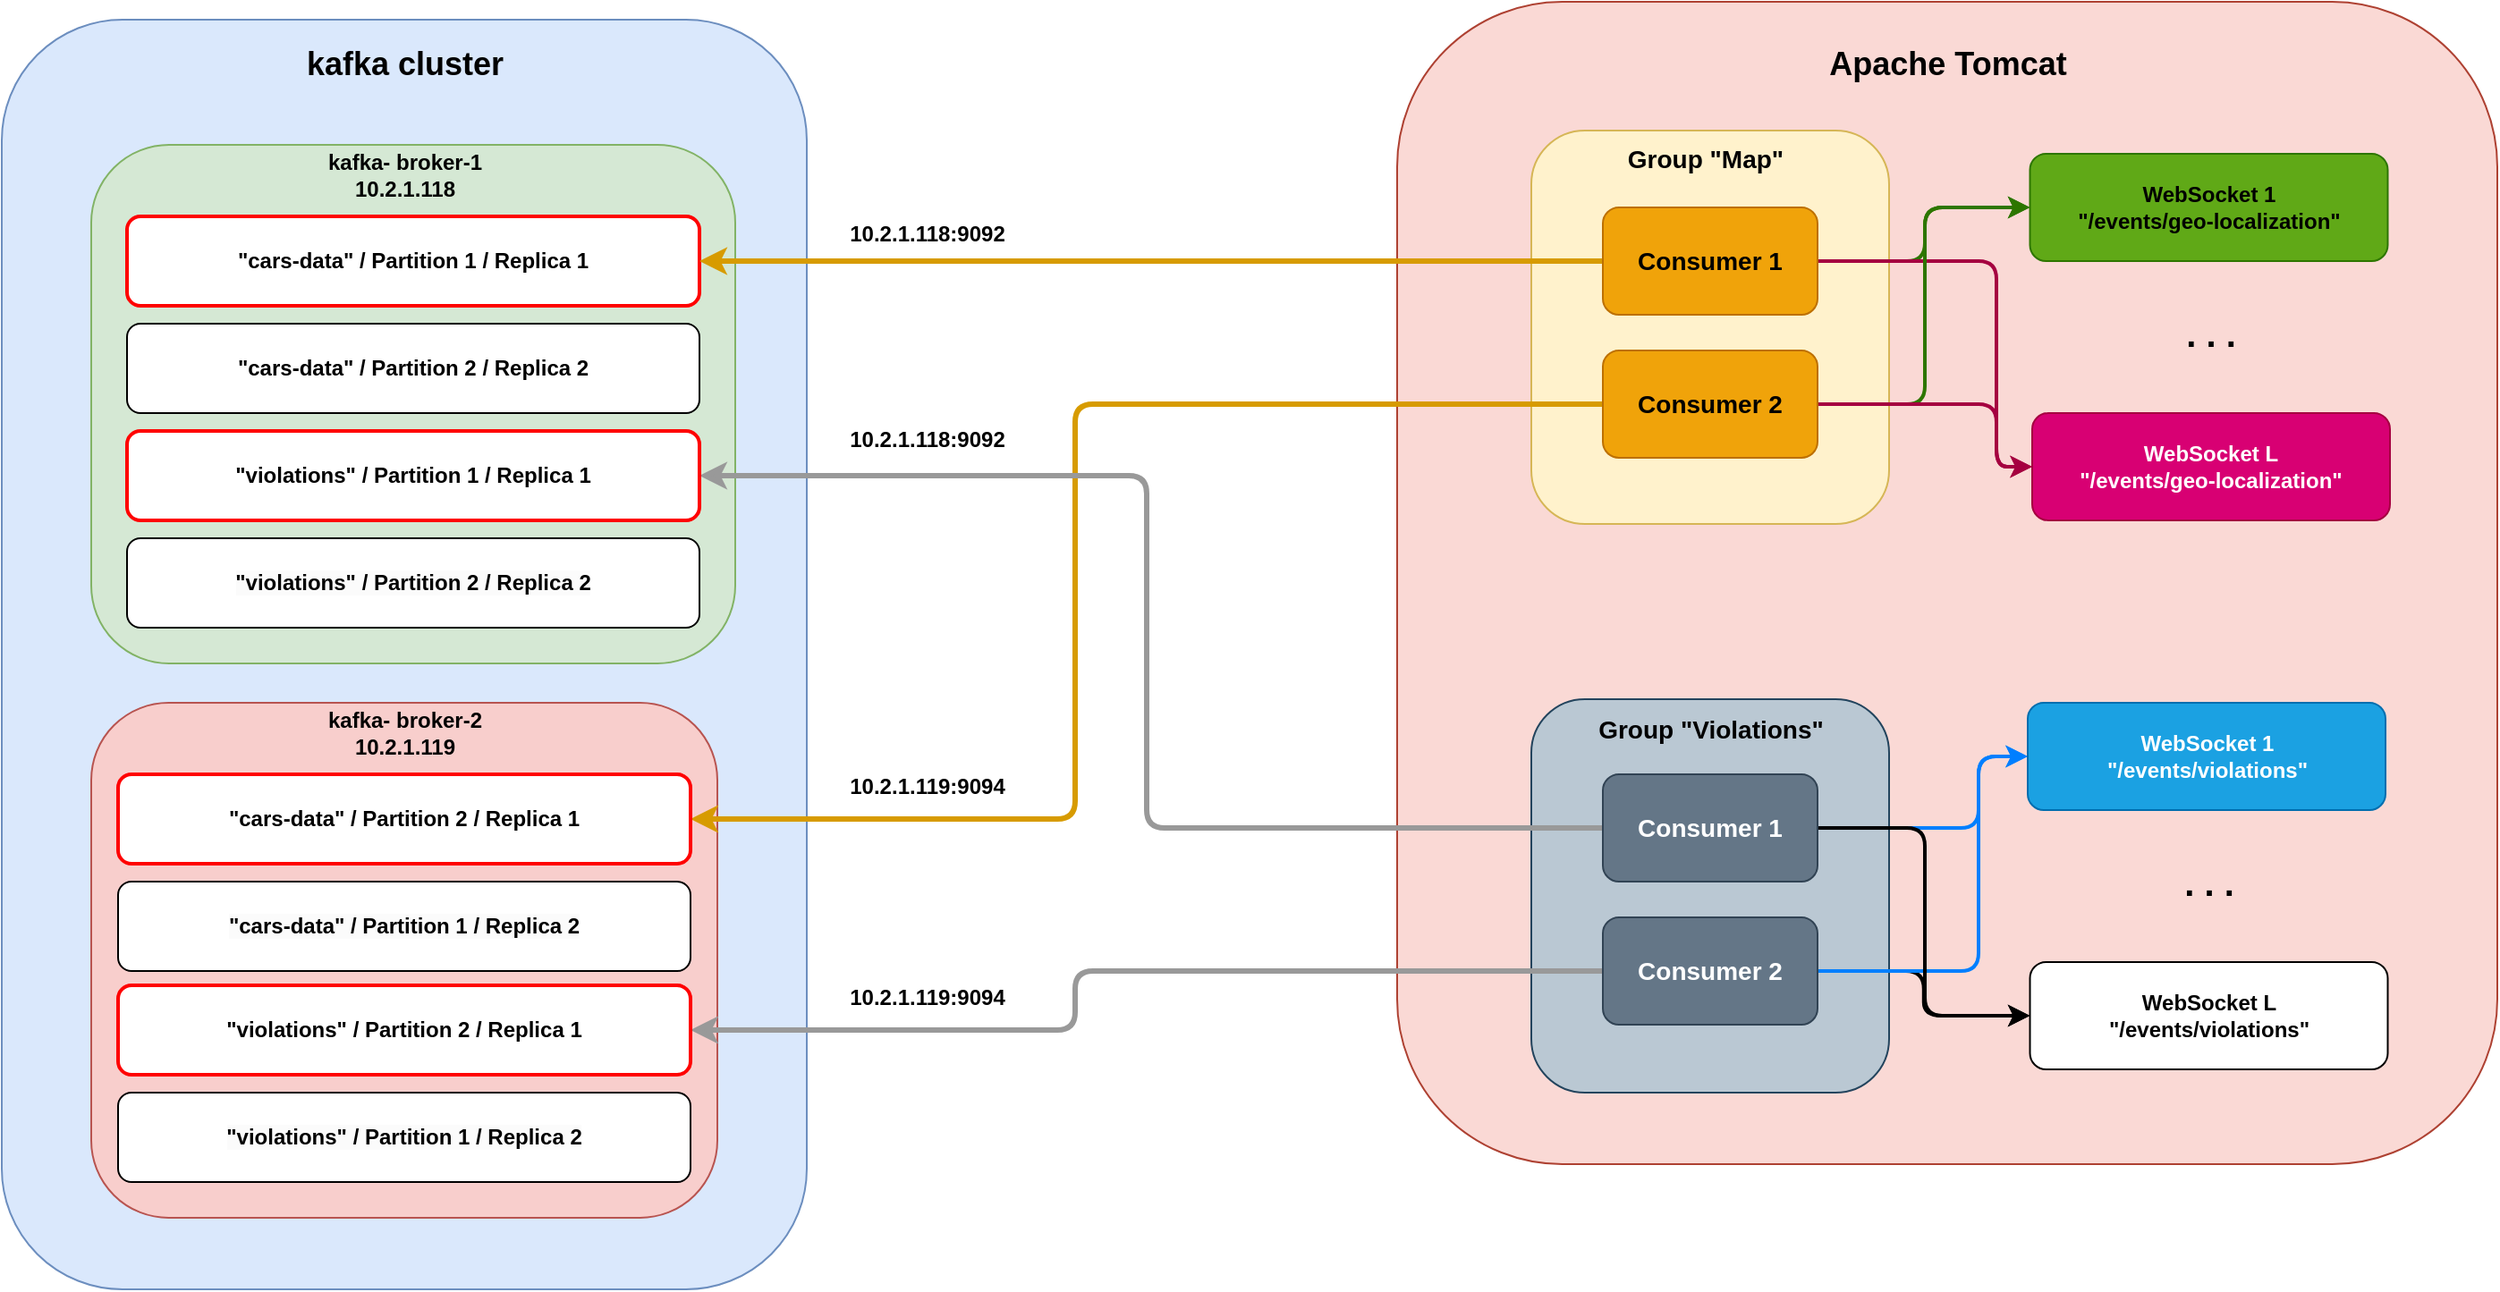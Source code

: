 <mxfile version="23.0.2" type="device">
  <diagram name="Page-1" id="6zjAhNePT9_bexa2a_ZE">
    <mxGraphModel dx="1587" dy="860" grid="1" gridSize="10" guides="1" tooltips="1" connect="1" arrows="1" fold="1" page="1" pageScale="1" pageWidth="850" pageHeight="1100" math="0" shadow="0">
      <root>
        <mxCell id="0" />
        <mxCell id="1" parent="0" />
        <mxCell id="gZ1srUYi5YayRTZMqa2B-36" value="" style="rounded=1;whiteSpace=wrap;html=1;fillColor=#fad9d5;strokeColor=#ae4132;" vertex="1" parent="1">
          <mxGeometry x="820" y="40" width="615" height="650" as="geometry" />
        </mxCell>
        <mxCell id="gZ1srUYi5YayRTZMqa2B-1" value="" style="rounded=1;whiteSpace=wrap;html=1;fillColor=#bac8d3;strokeColor=#23445d;" vertex="1" parent="1">
          <mxGeometry x="895" y="430" width="200" height="220" as="geometry" />
        </mxCell>
        <mxCell id="gZ1srUYi5YayRTZMqa2B-2" value="" style="rounded=1;whiteSpace=wrap;html=1;fillColor=#fff2cc;strokeColor=#d6b656;" vertex="1" parent="1">
          <mxGeometry x="895" y="112" width="200" height="220" as="geometry" />
        </mxCell>
        <mxCell id="gZ1srUYi5YayRTZMqa2B-3" value="" style="rounded=1;whiteSpace=wrap;html=1;fillColor=#dae8fc;strokeColor=#6c8ebf;" vertex="1" parent="1">
          <mxGeometry x="40" y="50" width="450" height="710" as="geometry" />
        </mxCell>
        <mxCell id="gZ1srUYi5YayRTZMqa2B-4" value="&lt;b&gt;&lt;font style=&quot;font-size: 18px;&quot;&gt;kafka cluster&lt;/font&gt;&lt;/b&gt;" style="text;html=1;strokeColor=none;fillColor=none;align=center;verticalAlign=middle;whiteSpace=wrap;rounded=0;" vertex="1" parent="1">
          <mxGeometry x="207.5" y="60" width="115" height="30" as="geometry" />
        </mxCell>
        <mxCell id="gZ1srUYi5YayRTZMqa2B-5" value="" style="rounded=1;whiteSpace=wrap;html=1;fillColor=#d5e8d4;strokeColor=#82b366;" vertex="1" parent="1">
          <mxGeometry x="90" y="120" width="360" height="290" as="geometry" />
        </mxCell>
        <mxCell id="gZ1srUYi5YayRTZMqa2B-6" value="" style="rounded=1;whiteSpace=wrap;html=1;fillColor=#f8cecc;strokeColor=#b85450;" vertex="1" parent="1">
          <mxGeometry x="90" y="432" width="350" height="288" as="geometry" />
        </mxCell>
        <mxCell id="gZ1srUYi5YayRTZMqa2B-7" value="&lt;b&gt;kafka- broker-1 10.2.1.118&lt;/b&gt;" style="text;html=1;strokeColor=none;fillColor=none;align=center;verticalAlign=middle;whiteSpace=wrap;rounded=0;" vertex="1" parent="1">
          <mxGeometry x="192.5" y="122" width="145" height="30" as="geometry" />
        </mxCell>
        <mxCell id="gZ1srUYi5YayRTZMqa2B-8" value="&lt;b&gt;kafka- broker-2&lt;br&gt;10.2.1.119&lt;br&gt;&lt;/b&gt;" style="text;html=1;strokeColor=none;fillColor=none;align=center;verticalAlign=middle;whiteSpace=wrap;rounded=0;" vertex="1" parent="1">
          <mxGeometry x="192.5" y="434" width="145" height="30" as="geometry" />
        </mxCell>
        <mxCell id="gZ1srUYi5YayRTZMqa2B-9" value="&lt;b&gt;&quot;cars-data&quot; / Partition 1 / Replica 1&lt;/b&gt;" style="rounded=1;whiteSpace=wrap;html=1;strokeWidth=2;strokeColor=#FF0000;" vertex="1" parent="1">
          <mxGeometry x="110" y="160" width="320" height="50" as="geometry" />
        </mxCell>
        <mxCell id="gZ1srUYi5YayRTZMqa2B-10" value="&lt;b&gt;&quot;cars-data&quot; / Partition 2 / Replica 2&lt;/b&gt;" style="rounded=1;whiteSpace=wrap;html=1;" vertex="1" parent="1">
          <mxGeometry x="110" y="220" width="320" height="50" as="geometry" />
        </mxCell>
        <mxCell id="gZ1srUYi5YayRTZMqa2B-11" style="edgeStyle=orthogonalEdgeStyle;rounded=1;orthogonalLoop=1;jettySize=auto;html=1;exitX=1;exitY=0.5;exitDx=0;exitDy=0;entryX=0;entryY=0.5;entryDx=0;entryDy=0;startArrow=classic;startFill=1;endArrow=none;endFill=0;curved=0;fillColor=#ffcd28;strokeColor=#d79b00;strokeWidth=3;gradientColor=#ffa500;" edge="1" parent="1" source="gZ1srUYi5YayRTZMqa2B-12" target="gZ1srUYi5YayRTZMqa2B-28">
          <mxGeometry relative="1" as="geometry">
            <Array as="points">
              <mxPoint x="640" y="497" />
              <mxPoint x="640" y="265" />
            </Array>
          </mxGeometry>
        </mxCell>
        <mxCell id="gZ1srUYi5YayRTZMqa2B-12" value="&lt;b&gt;&quot;cars-data&quot; / Partition 2 / Replica 1&lt;/b&gt;" style="rounded=1;whiteSpace=wrap;html=1;strokeWidth=2;strokeColor=#FF0000;" vertex="1" parent="1">
          <mxGeometry x="105" y="472" width="320" height="50" as="geometry" />
        </mxCell>
        <mxCell id="gZ1srUYi5YayRTZMqa2B-13" value="&lt;span style=&quot;color: rgb(0, 0, 0); font-family: Helvetica; font-size: 12px; font-style: normal; font-variant-ligatures: normal; font-variant-caps: normal; letter-spacing: normal; orphans: 2; text-align: center; text-indent: 0px; text-transform: none; widows: 2; word-spacing: 0px; -webkit-text-stroke-width: 0px; background-color: rgb(251, 251, 251); text-decoration-thickness: initial; text-decoration-style: initial; text-decoration-color: initial; float: none; display: inline !important;&quot;&gt;&lt;b&gt;&quot;cars-data&quot; / Partition 1 / Replica 2&lt;/b&gt;&lt;/span&gt;" style="rounded=1;whiteSpace=wrap;html=1;" vertex="1" parent="1">
          <mxGeometry x="105" y="532" width="320" height="50" as="geometry" />
        </mxCell>
        <mxCell id="gZ1srUYi5YayRTZMqa2B-26" style="edgeStyle=orthogonalEdgeStyle;rounded=1;orthogonalLoop=1;jettySize=auto;html=1;exitX=0;exitY=0.5;exitDx=0;exitDy=0;entryX=1;entryY=0.5;entryDx=0;entryDy=0;curved=0;fillColor=#ffcd28;strokeColor=#d79b00;strokeWidth=3;gradientColor=#ffa500;" edge="1" parent="1" source="gZ1srUYi5YayRTZMqa2B-27" target="gZ1srUYi5YayRTZMqa2B-9">
          <mxGeometry relative="1" as="geometry" />
        </mxCell>
        <mxCell id="gZ1srUYi5YayRTZMqa2B-48" style="edgeStyle=orthogonalEdgeStyle;rounded=1;orthogonalLoop=1;jettySize=auto;html=1;exitX=1;exitY=0.5;exitDx=0;exitDy=0;curved=0;fillColor=#60a917;strokeColor=#2D7600;strokeWidth=2;entryX=0;entryY=0.5;entryDx=0;entryDy=0;" edge="1" parent="1" source="gZ1srUYi5YayRTZMqa2B-27" target="gZ1srUYi5YayRTZMqa2B-42">
          <mxGeometry relative="1" as="geometry">
            <Array as="points">
              <mxPoint x="1115" y="185" />
              <mxPoint x="1115" y="155" />
            </Array>
          </mxGeometry>
        </mxCell>
        <mxCell id="gZ1srUYi5YayRTZMqa2B-50" style="edgeStyle=orthogonalEdgeStyle;rounded=1;orthogonalLoop=1;jettySize=auto;html=1;exitX=1;exitY=0.5;exitDx=0;exitDy=0;entryX=0;entryY=0.5;entryDx=0;entryDy=0;curved=0;fillColor=#d80073;strokeColor=#A50040;strokeWidth=2;" edge="1" parent="1" source="gZ1srUYi5YayRTZMqa2B-27" target="gZ1srUYi5YayRTZMqa2B-47">
          <mxGeometry relative="1" as="geometry">
            <Array as="points">
              <mxPoint x="1155" y="185" />
              <mxPoint x="1155" y="300" />
            </Array>
          </mxGeometry>
        </mxCell>
        <mxCell id="gZ1srUYi5YayRTZMqa2B-27" value="&lt;b&gt;&lt;font style=&quot;font-size: 14px;&quot;&gt;Consumer 1&lt;/font&gt;&lt;/b&gt;" style="rounded=1;whiteSpace=wrap;html=1;fillColor=#f0a30a;fontColor=#000000;strokeColor=#BD7000;" vertex="1" parent="1">
          <mxGeometry x="935" y="155" width="120" height="60" as="geometry" />
        </mxCell>
        <mxCell id="gZ1srUYi5YayRTZMqa2B-49" style="edgeStyle=orthogonalEdgeStyle;rounded=1;orthogonalLoop=1;jettySize=auto;html=1;exitX=1;exitY=0.5;exitDx=0;exitDy=0;entryX=0;entryY=0.5;entryDx=0;entryDy=0;curved=0;fillColor=#60a917;strokeColor=#2D7600;strokeWidth=2;" edge="1" parent="1" source="gZ1srUYi5YayRTZMqa2B-28" target="gZ1srUYi5YayRTZMqa2B-42">
          <mxGeometry relative="1" as="geometry">
            <Array as="points">
              <mxPoint x="1115" y="265" />
              <mxPoint x="1115" y="155" />
            </Array>
          </mxGeometry>
        </mxCell>
        <mxCell id="gZ1srUYi5YayRTZMqa2B-51" style="edgeStyle=orthogonalEdgeStyle;rounded=1;orthogonalLoop=1;jettySize=auto;html=1;exitX=1;exitY=0.5;exitDx=0;exitDy=0;entryX=0;entryY=0.5;entryDx=0;entryDy=0;fillColor=#d80073;strokeColor=#A50040;curved=0;strokeWidth=2;" edge="1" parent="1" source="gZ1srUYi5YayRTZMqa2B-28" target="gZ1srUYi5YayRTZMqa2B-47">
          <mxGeometry relative="1" as="geometry">
            <Array as="points">
              <mxPoint x="1155" y="265" />
              <mxPoint x="1155" y="300" />
            </Array>
          </mxGeometry>
        </mxCell>
        <mxCell id="gZ1srUYi5YayRTZMqa2B-28" value="&lt;font style=&quot;font-size: 14px;&quot;&gt;&lt;b&gt;Consumer 2&lt;/b&gt;&lt;/font&gt;" style="rounded=1;whiteSpace=wrap;html=1;fillColor=#f0a30a;fontColor=#000000;strokeColor=#BD7000;" vertex="1" parent="1">
          <mxGeometry x="935" y="235" width="120" height="60" as="geometry" />
        </mxCell>
        <mxCell id="gZ1srUYi5YayRTZMqa2B-57" style="edgeStyle=orthogonalEdgeStyle;rounded=1;orthogonalLoop=1;jettySize=auto;html=1;exitX=1;exitY=0.5;exitDx=0;exitDy=0;entryX=0;entryY=0.5;entryDx=0;entryDy=0;curved=0;strokeWidth=2;" edge="1" parent="1" source="gZ1srUYi5YayRTZMqa2B-30" target="gZ1srUYi5YayRTZMqa2B-54">
          <mxGeometry relative="1" as="geometry" />
        </mxCell>
        <mxCell id="gZ1srUYi5YayRTZMqa2B-58" style="edgeStyle=orthogonalEdgeStyle;rounded=1;orthogonalLoop=1;jettySize=auto;html=1;exitX=1;exitY=0.5;exitDx=0;exitDy=0;entryX=0;entryY=0.5;entryDx=0;entryDy=0;curved=0;strokeWidth=2;strokeColor=#007FFF;" edge="1" parent="1" source="gZ1srUYi5YayRTZMqa2B-30" target="gZ1srUYi5YayRTZMqa2B-52">
          <mxGeometry relative="1" as="geometry">
            <Array as="points">
              <mxPoint x="1145" y="582" />
              <mxPoint x="1145" y="462" />
            </Array>
          </mxGeometry>
        </mxCell>
        <mxCell id="gZ1srUYi5YayRTZMqa2B-65" style="edgeStyle=orthogonalEdgeStyle;rounded=1;orthogonalLoop=1;jettySize=auto;html=1;exitX=0;exitY=0.5;exitDx=0;exitDy=0;entryX=1;entryY=0.5;entryDx=0;entryDy=0;strokeWidth=3;curved=0;strokeColor=#999999;" edge="1" parent="1" source="gZ1srUYi5YayRTZMqa2B-30" target="gZ1srUYi5YayRTZMqa2B-62">
          <mxGeometry relative="1" as="geometry">
            <Array as="points">
              <mxPoint x="640" y="582" />
              <mxPoint x="640" y="615" />
            </Array>
          </mxGeometry>
        </mxCell>
        <mxCell id="gZ1srUYi5YayRTZMqa2B-30" value="&lt;font style=&quot;font-size: 14px;&quot;&gt;&lt;b&gt;Consumer 2&lt;/b&gt;&lt;/font&gt;" style="rounded=1;whiteSpace=wrap;html=1;fillColor=#647687;fontColor=#ffffff;strokeColor=#314354;" vertex="1" parent="1">
          <mxGeometry x="935" y="552" width="120" height="60" as="geometry" />
        </mxCell>
        <mxCell id="gZ1srUYi5YayRTZMqa2B-55" style="edgeStyle=orthogonalEdgeStyle;rounded=1;orthogonalLoop=1;jettySize=auto;html=1;exitX=1;exitY=0.5;exitDx=0;exitDy=0;curved=0;strokeWidth=2;strokeColor=#007FFF;" edge="1" parent="1" source="gZ1srUYi5YayRTZMqa2B-32" target="gZ1srUYi5YayRTZMqa2B-52">
          <mxGeometry relative="1" as="geometry">
            <Array as="points">
              <mxPoint x="1145" y="502" />
              <mxPoint x="1145" y="462" />
            </Array>
          </mxGeometry>
        </mxCell>
        <mxCell id="gZ1srUYi5YayRTZMqa2B-56" style="edgeStyle=orthogonalEdgeStyle;rounded=1;orthogonalLoop=1;jettySize=auto;html=1;exitX=1;exitY=0.5;exitDx=0;exitDy=0;entryX=0;entryY=0.5;entryDx=0;entryDy=0;curved=0;strokeWidth=2;" edge="1" parent="1" source="gZ1srUYi5YayRTZMqa2B-32" target="gZ1srUYi5YayRTZMqa2B-54">
          <mxGeometry relative="1" as="geometry">
            <Array as="points">
              <mxPoint x="1115" y="502" />
              <mxPoint x="1115" y="607" />
            </Array>
          </mxGeometry>
        </mxCell>
        <mxCell id="gZ1srUYi5YayRTZMqa2B-64" style="edgeStyle=orthogonalEdgeStyle;rounded=1;orthogonalLoop=1;jettySize=auto;html=1;exitX=0;exitY=0.5;exitDx=0;exitDy=0;entryX=1;entryY=0.5;entryDx=0;entryDy=0;strokeWidth=3;curved=0;strokeColor=#999999;" edge="1" parent="1" source="gZ1srUYi5YayRTZMqa2B-32" target="gZ1srUYi5YayRTZMqa2B-60">
          <mxGeometry relative="1" as="geometry">
            <Array as="points">
              <mxPoint x="680" y="502" />
              <mxPoint x="680" y="305" />
            </Array>
          </mxGeometry>
        </mxCell>
        <mxCell id="gZ1srUYi5YayRTZMqa2B-32" value="&lt;b&gt;&lt;font style=&quot;font-size: 14px;&quot;&gt;Consumer 1&lt;/font&gt;&lt;/b&gt;" style="rounded=1;whiteSpace=wrap;html=1;fillColor=#647687;fontColor=#ffffff;strokeColor=#314354;" vertex="1" parent="1">
          <mxGeometry x="935" y="472" width="120" height="60" as="geometry" />
        </mxCell>
        <mxCell id="gZ1srUYi5YayRTZMqa2B-33" value="&lt;b&gt;&lt;font style=&quot;font-size: 14px;&quot;&gt;Group &quot;Map&quot;&lt;/font&gt;&lt;/b&gt;" style="text;html=1;strokeColor=none;fillColor=none;align=center;verticalAlign=middle;whiteSpace=wrap;rounded=0;" vertex="1" parent="1">
          <mxGeometry x="935" y="113" width="115" height="30" as="geometry" />
        </mxCell>
        <mxCell id="gZ1srUYi5YayRTZMqa2B-34" value="&lt;b&gt;&lt;font style=&quot;font-size: 14px;&quot;&gt;Group &quot;Violations&quot;&lt;/font&gt;&lt;/b&gt;" style="text;html=1;strokeColor=none;fillColor=none;align=center;verticalAlign=middle;whiteSpace=wrap;rounded=0;" vertex="1" parent="1">
          <mxGeometry x="927.5" y="432" width="135" height="30" as="geometry" />
        </mxCell>
        <mxCell id="gZ1srUYi5YayRTZMqa2B-37" value="&lt;b style=&quot;border-color: var(--border-color);&quot;&gt;10.2.1.119:9094&lt;/b&gt;" style="text;html=1;strokeColor=none;fillColor=none;align=center;verticalAlign=middle;whiteSpace=wrap;rounded=0;" vertex="1" parent="1">
          <mxGeometry x="490" y="464" width="135" height="30" as="geometry" />
        </mxCell>
        <mxCell id="gZ1srUYi5YayRTZMqa2B-38" value="&lt;b style=&quot;border-color: var(--border-color);&quot;&gt;10.2.1.118:9092&lt;/b&gt;" style="text;html=1;strokeColor=none;fillColor=none;align=center;verticalAlign=middle;whiteSpace=wrap;rounded=0;" vertex="1" parent="1">
          <mxGeometry x="490" y="155" width="135" height="30" as="geometry" />
        </mxCell>
        <mxCell id="gZ1srUYi5YayRTZMqa2B-39" value="&lt;b&gt;&lt;font style=&quot;font-size: 18px;&quot;&gt;Apache Tomcat&lt;/font&gt;&lt;/b&gt;" style="text;html=1;strokeColor=none;fillColor=none;align=center;verticalAlign=middle;whiteSpace=wrap;rounded=0;" vertex="1" parent="1">
          <mxGeometry x="1048.75" y="60" width="157.5" height="30" as="geometry" />
        </mxCell>
        <mxCell id="gZ1srUYi5YayRTZMqa2B-42" value="&lt;b&gt;&lt;font color=&quot;#000000&quot;&gt;WebSocket 1&lt;br&gt;&quot;/events/geo-localization&lt;span style=&quot;background-color: initial;&quot;&gt;&quot;&lt;/span&gt;&lt;/font&gt;&lt;/b&gt;" style="rounded=1;whiteSpace=wrap;html=1;fillColor=#60a917;fontColor=#ffffff;strokeColor=#2D7600;" vertex="1" parent="1">
          <mxGeometry x="1173.75" y="125" width="200" height="60" as="geometry" />
        </mxCell>
        <mxCell id="gZ1srUYi5YayRTZMqa2B-45" value="&lt;b&gt;&lt;font style=&quot;font-size: 20px;&quot;&gt;. . .&lt;/font&gt;&lt;/b&gt;" style="text;html=1;strokeColor=none;fillColor=none;align=center;verticalAlign=middle;whiteSpace=wrap;rounded=0;" vertex="1" parent="1">
          <mxGeometry x="1245" y="210" width="60" height="30" as="geometry" />
        </mxCell>
        <mxCell id="gZ1srUYi5YayRTZMqa2B-47" value="&lt;b&gt;WebSocket L&lt;br&gt;&quot;/events/geo-localization&lt;span style=&quot;background-color: initial;&quot;&gt;&quot;&lt;/span&gt;&lt;/b&gt;" style="rounded=1;whiteSpace=wrap;html=1;fillColor=#d80073;fontColor=#ffffff;strokeColor=#A50040;" vertex="1" parent="1">
          <mxGeometry x="1175" y="270" width="200" height="60" as="geometry" />
        </mxCell>
        <mxCell id="gZ1srUYi5YayRTZMqa2B-52" value="&lt;b&gt;WebSocket 1&lt;br&gt;&quot;/events/violations&lt;span style=&quot;background-color: initial;&quot;&gt;&quot;&lt;/span&gt;&lt;/b&gt;" style="rounded=1;whiteSpace=wrap;html=1;fillColor=#1ba1e2;fontColor=#ffffff;strokeColor=#006EAF;" vertex="1" parent="1">
          <mxGeometry x="1172.5" y="432" width="200" height="60" as="geometry" />
        </mxCell>
        <mxCell id="gZ1srUYi5YayRTZMqa2B-53" value="&lt;b&gt;&lt;font style=&quot;font-size: 20px;&quot;&gt;. . .&lt;/font&gt;&lt;/b&gt;" style="text;html=1;strokeColor=none;fillColor=none;align=center;verticalAlign=middle;whiteSpace=wrap;rounded=0;" vertex="1" parent="1">
          <mxGeometry x="1243.75" y="517" width="60" height="30" as="geometry" />
        </mxCell>
        <mxCell id="gZ1srUYi5YayRTZMqa2B-54" value="&lt;b&gt;WebSocket L&lt;br&gt;&quot;/events/violations&lt;span style=&quot;background-color: initial;&quot;&gt;&quot;&lt;/span&gt;&lt;/b&gt;" style="rounded=1;whiteSpace=wrap;html=1;" vertex="1" parent="1">
          <mxGeometry x="1173.75" y="577" width="200" height="60" as="geometry" />
        </mxCell>
        <mxCell id="gZ1srUYi5YayRTZMqa2B-60" value="&lt;b&gt;&quot;violations&quot; / Partition 1 / Replica 1&lt;/b&gt;" style="rounded=1;whiteSpace=wrap;html=1;strokeWidth=2;strokeColor=#FF0000;" vertex="1" parent="1">
          <mxGeometry x="110" y="280" width="320" height="50" as="geometry" />
        </mxCell>
        <mxCell id="gZ1srUYi5YayRTZMqa2B-61" value="&lt;span style=&quot;color: rgb(0, 0, 0); font-family: Helvetica; font-size: 12px; font-style: normal; font-variant-ligatures: normal; font-variant-caps: normal; letter-spacing: normal; orphans: 2; text-align: center; text-indent: 0px; text-transform: none; widows: 2; word-spacing: 0px; -webkit-text-stroke-width: 0px; background-color: rgb(251, 251, 251); text-decoration-thickness: initial; text-decoration-style: initial; text-decoration-color: initial; float: none; display: inline !important;&quot;&gt;&lt;b&gt;&quot;violations&quot; / Partition 2 / Replica 2&lt;/b&gt;&lt;/span&gt;" style="rounded=1;whiteSpace=wrap;html=1;" vertex="1" parent="1">
          <mxGeometry x="110" y="340" width="320" height="50" as="geometry" />
        </mxCell>
        <mxCell id="gZ1srUYi5YayRTZMqa2B-62" value="&lt;b&gt;&quot;violations&quot; / Partition 2 / Replica 1&lt;/b&gt;" style="rounded=1;whiteSpace=wrap;html=1;strokeWidth=2;strokeColor=#FF0000;" vertex="1" parent="1">
          <mxGeometry x="105" y="590" width="320" height="50" as="geometry" />
        </mxCell>
        <mxCell id="gZ1srUYi5YayRTZMqa2B-63" value="&lt;span style=&quot;color: rgb(0, 0, 0); font-family: Helvetica; font-size: 12px; font-style: normal; font-variant-ligatures: normal; font-variant-caps: normal; letter-spacing: normal; orphans: 2; text-align: center; text-indent: 0px; text-transform: none; widows: 2; word-spacing: 0px; -webkit-text-stroke-width: 0px; background-color: rgb(251, 251, 251); text-decoration-thickness: initial; text-decoration-style: initial; text-decoration-color: initial; float: none; display: inline !important;&quot;&gt;&lt;b&gt;&quot;violations&quot; / Partition 1 / Replica 2&lt;/b&gt;&lt;/span&gt;" style="rounded=1;whiteSpace=wrap;html=1;" vertex="1" parent="1">
          <mxGeometry x="105" y="650" width="320" height="50" as="geometry" />
        </mxCell>
        <mxCell id="gZ1srUYi5YayRTZMqa2B-66" value="&lt;b style=&quot;border-color: var(--border-color);&quot;&gt;10.2.1.118:9092&lt;/b&gt;" style="text;html=1;strokeColor=none;fillColor=none;align=center;verticalAlign=middle;whiteSpace=wrap;rounded=0;" vertex="1" parent="1">
          <mxGeometry x="490" y="270" width="135" height="30" as="geometry" />
        </mxCell>
        <mxCell id="gZ1srUYi5YayRTZMqa2B-68" value="&lt;b style=&quot;border-color: var(--border-color);&quot;&gt;10.2.1.119:9094&lt;/b&gt;" style="text;html=1;strokeColor=none;fillColor=none;align=center;verticalAlign=middle;whiteSpace=wrap;rounded=0;" vertex="1" parent="1">
          <mxGeometry x="490" y="582" width="135" height="30" as="geometry" />
        </mxCell>
      </root>
    </mxGraphModel>
  </diagram>
</mxfile>
